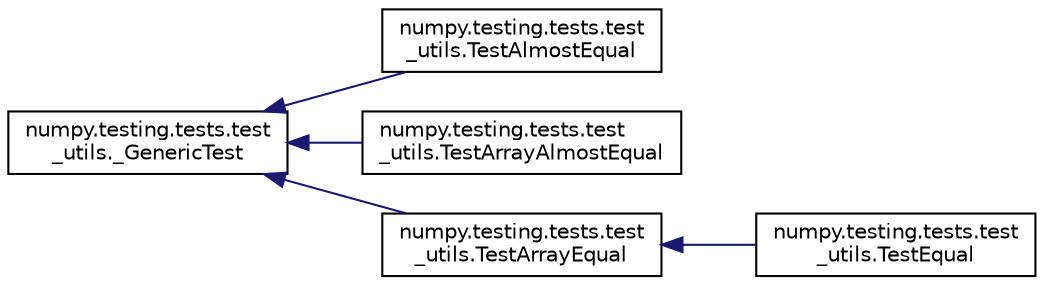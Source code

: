 digraph "Graphical Class Hierarchy"
{
 // LATEX_PDF_SIZE
  edge [fontname="Helvetica",fontsize="10",labelfontname="Helvetica",labelfontsize="10"];
  node [fontname="Helvetica",fontsize="10",shape=record];
  rankdir="LR";
  Node0 [label="numpy.testing.tests.test\l_utils._GenericTest",height=0.2,width=0.4,color="black", fillcolor="white", style="filled",URL="$classnumpy_1_1testing_1_1tests_1_1test__utils_1_1__GenericTest.html",tooltip=" "];
  Node0 -> Node1 [dir="back",color="midnightblue",fontsize="10",style="solid",fontname="Helvetica"];
  Node1 [label="numpy.testing.tests.test\l_utils.TestAlmostEqual",height=0.2,width=0.4,color="black", fillcolor="white", style="filled",URL="$classnumpy_1_1testing_1_1tests_1_1test__utils_1_1TestAlmostEqual.html",tooltip=" "];
  Node0 -> Node2 [dir="back",color="midnightblue",fontsize="10",style="solid",fontname="Helvetica"];
  Node2 [label="numpy.testing.tests.test\l_utils.TestArrayAlmostEqual",height=0.2,width=0.4,color="black", fillcolor="white", style="filled",URL="$classnumpy_1_1testing_1_1tests_1_1test__utils_1_1TestArrayAlmostEqual.html",tooltip=" "];
  Node0 -> Node3 [dir="back",color="midnightblue",fontsize="10",style="solid",fontname="Helvetica"];
  Node3 [label="numpy.testing.tests.test\l_utils.TestArrayEqual",height=0.2,width=0.4,color="black", fillcolor="white", style="filled",URL="$classnumpy_1_1testing_1_1tests_1_1test__utils_1_1TestArrayEqual.html",tooltip=" "];
  Node3 -> Node4 [dir="back",color="midnightblue",fontsize="10",style="solid",fontname="Helvetica"];
  Node4 [label="numpy.testing.tests.test\l_utils.TestEqual",height=0.2,width=0.4,color="black", fillcolor="white", style="filled",URL="$classnumpy_1_1testing_1_1tests_1_1test__utils_1_1TestEqual.html",tooltip=" "];
}
